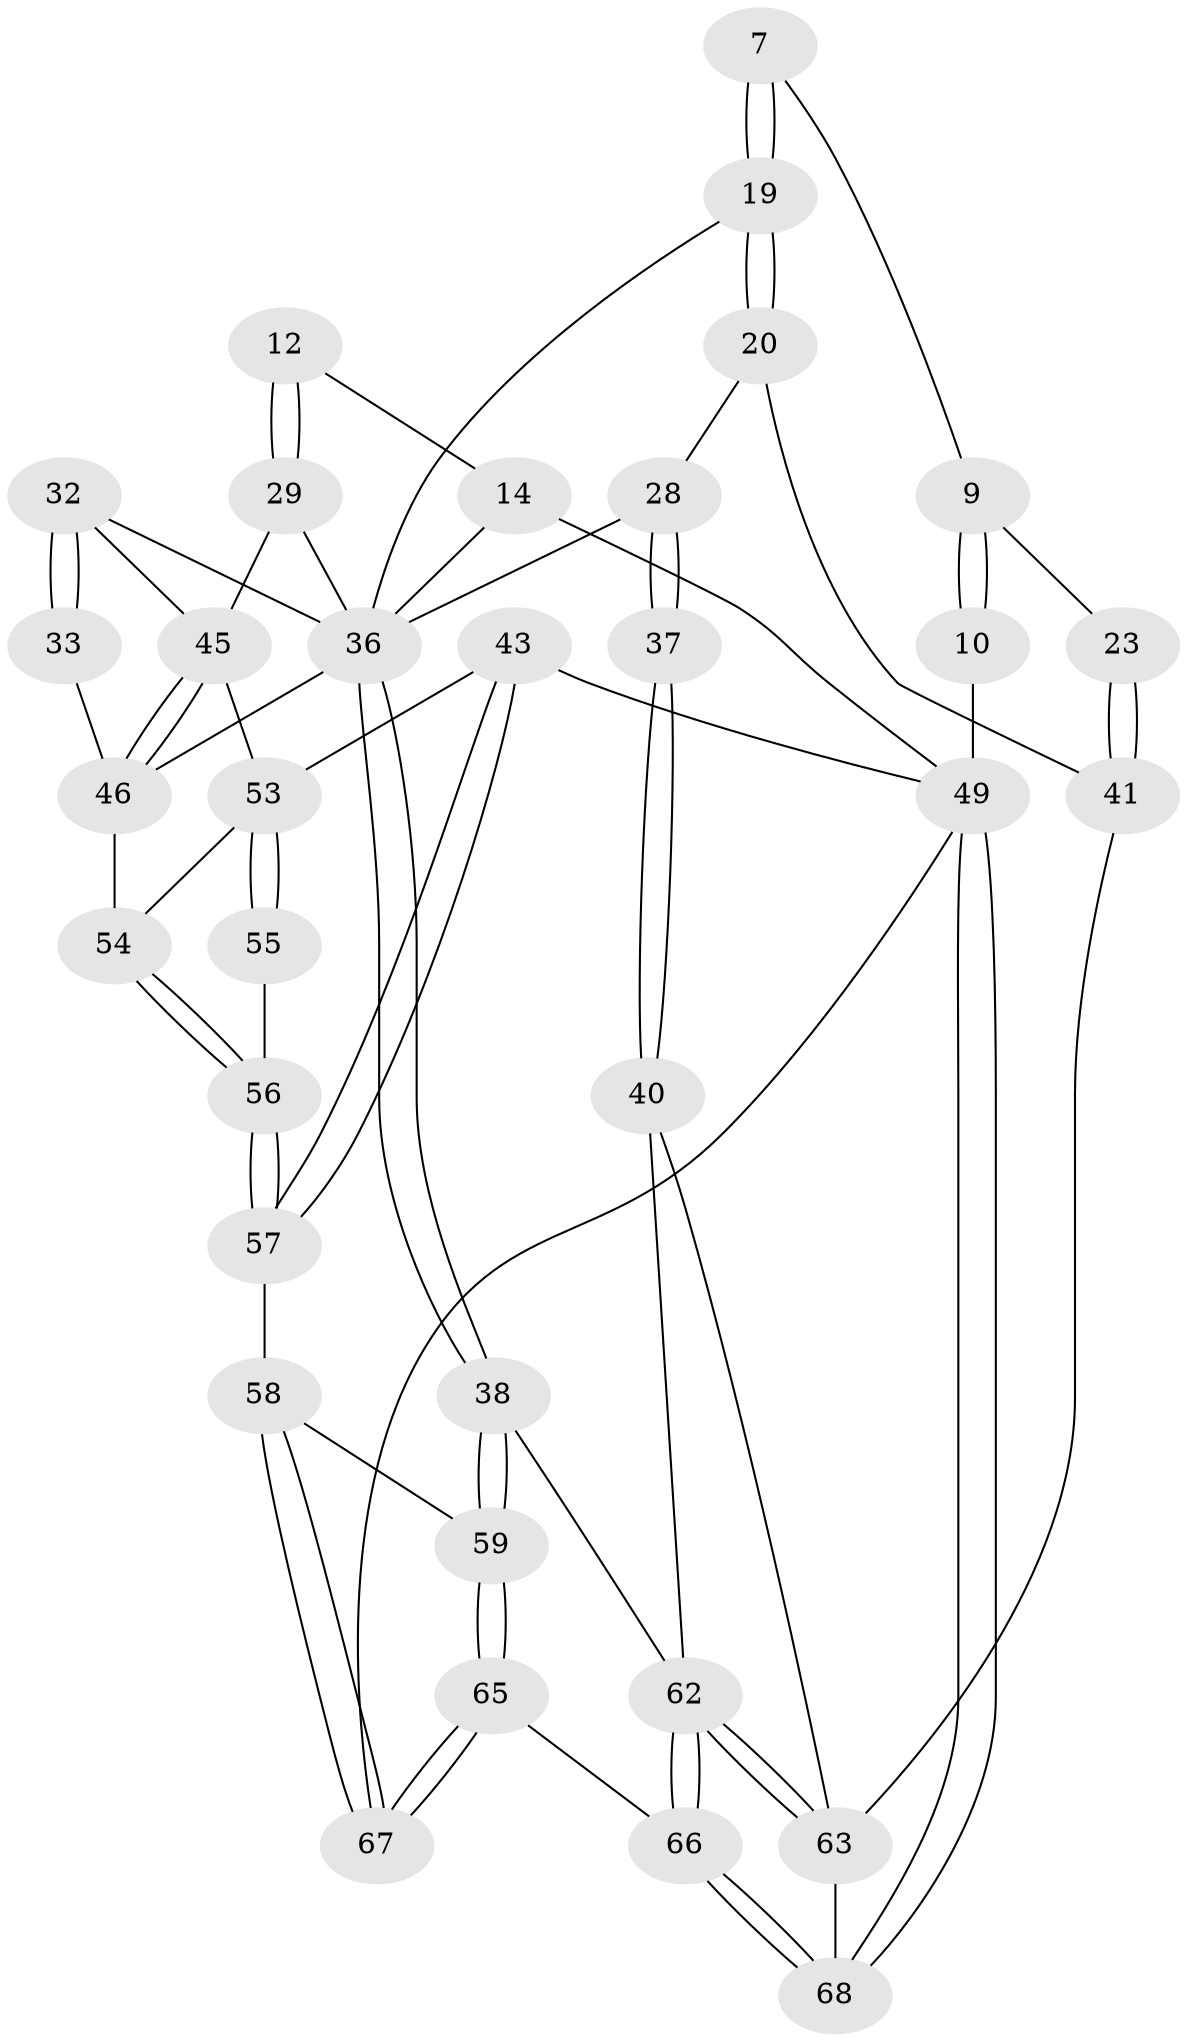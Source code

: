 // original degree distribution, {3: 0.058823529411764705, 5: 0.38235294117647056, 6: 0.29411764705882354, 4: 0.2647058823529412}
// Generated by graph-tools (version 1.1) at 2025/02/03/09/25 05:02:13]
// undirected, 34 vertices, 75 edges
graph export_dot {
graph [start="1"]
  node [color=gray90,style=filled];
  7 [pos="+0.2840788345690856+0.19282501282295628",super="+1"];
  9 [pos="+0+0",super="+8"];
  10 [pos="+0+0",super="+6"];
  12 [pos="+1+0.2397694011070099",super="+11"];
  14 [pos="+0.8359700543114946+0.16560865003602251",super="+4+13"];
  19 [pos="+0.3748407583016141+0.200722844891973",super="+2"];
  20 [pos="+0.3393592995765491+0.5194697399039219"];
  23 [pos="+0+0.1810851341429854",super="+22"];
  28 [pos="+0.7305784495621904+0.4346978470120368",super="+25"];
  29 [pos="+1+0.4014904214461243",super="+15"];
  32 [pos="+0.7786545236896608+0.41962537046790344",super="+31"];
  33 [pos="+0.8384176933144705+0.5462859434636931"];
  36 [pos="+0.6989122994495947+0.7253121947778244",super="+27+26+16+17"];
  37 [pos="+0.41284160960973143+0.5878934666959776"];
  38 [pos="+0.6547778900423543+0.7510444670629209"];
  40 [pos="+0.426873123762389+0.6295713636226805"];
  41 [pos="+0.03256218074122045+0.4684469733916887",super="+21"];
  43 [pos="+1+1"];
  45 [pos="+1+0.5151231070153257",super="+30"];
  46 [pos="+0.9218270466029973+0.6464509428885516",super="+34+35"];
  49 [pos="+0+1",super="+42+18"];
  53 [pos="+0.9326085033724981+0.712619626322036",super="+52"];
  54 [pos="+0.8689848647258817+0.796635795145484"];
  55 [pos="+0.9450640059781449+0.8336012913307992"];
  56 [pos="+0.9444338323283993+0.8339082083251899"];
  57 [pos="+0.9044036476069621+0.9014960834322383"];
  58 [pos="+0.8826187753604622+0.9270326413955412"];
  59 [pos="+0.6778522348473409+0.8013243130206666"];
  62 [pos="+0.43997533997508675+1",super="+39"];
  63 [pos="+0.34488988902540996+0.866856354962765",super="+60+50"];
  65 [pos="+0.7256421147035322+1"];
  66 [pos="+0.439487203530522+1"];
  67 [pos="+0.8893242227264465+1"];
  68 [pos="+0.002681160871229832+1",super="+64"];
  7 -- 19 [weight=2];
  7 -- 19;
  7 -- 9;
  9 -- 10;
  9 -- 10;
  9 -- 23 [weight=2];
  10 -- 49 [weight=3];
  12 -- 29 [weight=2];
  12 -- 29;
  12 -- 14;
  14 -- 49 [weight=2];
  14 -- 36;
  19 -- 20;
  19 -- 20;
  19 -- 36;
  20 -- 28;
  20 -- 41;
  23 -- 41 [weight=2];
  23 -- 41;
  28 -- 37 [weight=2];
  28 -- 37;
  28 -- 36 [weight=2];
  29 -- 36;
  29 -- 45;
  32 -- 33 [weight=2];
  32 -- 33;
  32 -- 36;
  32 -- 45;
  33 -- 46;
  36 -- 38;
  36 -- 38;
  36 -- 46;
  37 -- 40;
  37 -- 40;
  38 -- 59;
  38 -- 59;
  38 -- 62;
  40 -- 63;
  40 -- 62;
  41 -- 63;
  43 -- 57;
  43 -- 57;
  43 -- 49;
  43 -- 53;
  45 -- 46;
  45 -- 46;
  45 -- 53;
  46 -- 54;
  49 -- 68 [weight=2];
  49 -- 68;
  49 -- 67;
  53 -- 54;
  53 -- 55 [weight=2];
  53 -- 55;
  54 -- 56;
  54 -- 56;
  55 -- 56;
  56 -- 57;
  56 -- 57;
  57 -- 58;
  58 -- 59;
  58 -- 67;
  58 -- 67;
  59 -- 65;
  59 -- 65;
  62 -- 63;
  62 -- 63;
  62 -- 66;
  62 -- 66;
  63 -- 68 [weight=3];
  65 -- 66;
  65 -- 67;
  65 -- 67;
  66 -- 68;
  66 -- 68;
}
